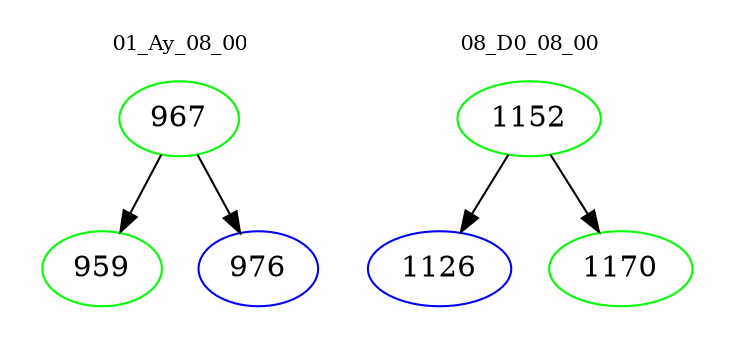 digraph{
subgraph cluster_0 {
color = white
label = "01_Ay_08_00";
fontsize=10;
T0_967 [label="967", color="green"]
T0_967 -> T0_959 [color="black"]
T0_959 [label="959", color="green"]
T0_967 -> T0_976 [color="black"]
T0_976 [label="976", color="blue"]
}
subgraph cluster_1 {
color = white
label = "08_D0_08_00";
fontsize=10;
T1_1152 [label="1152", color="green"]
T1_1152 -> T1_1126 [color="black"]
T1_1126 [label="1126", color="blue"]
T1_1152 -> T1_1170 [color="black"]
T1_1170 [label="1170", color="green"]
}
}
